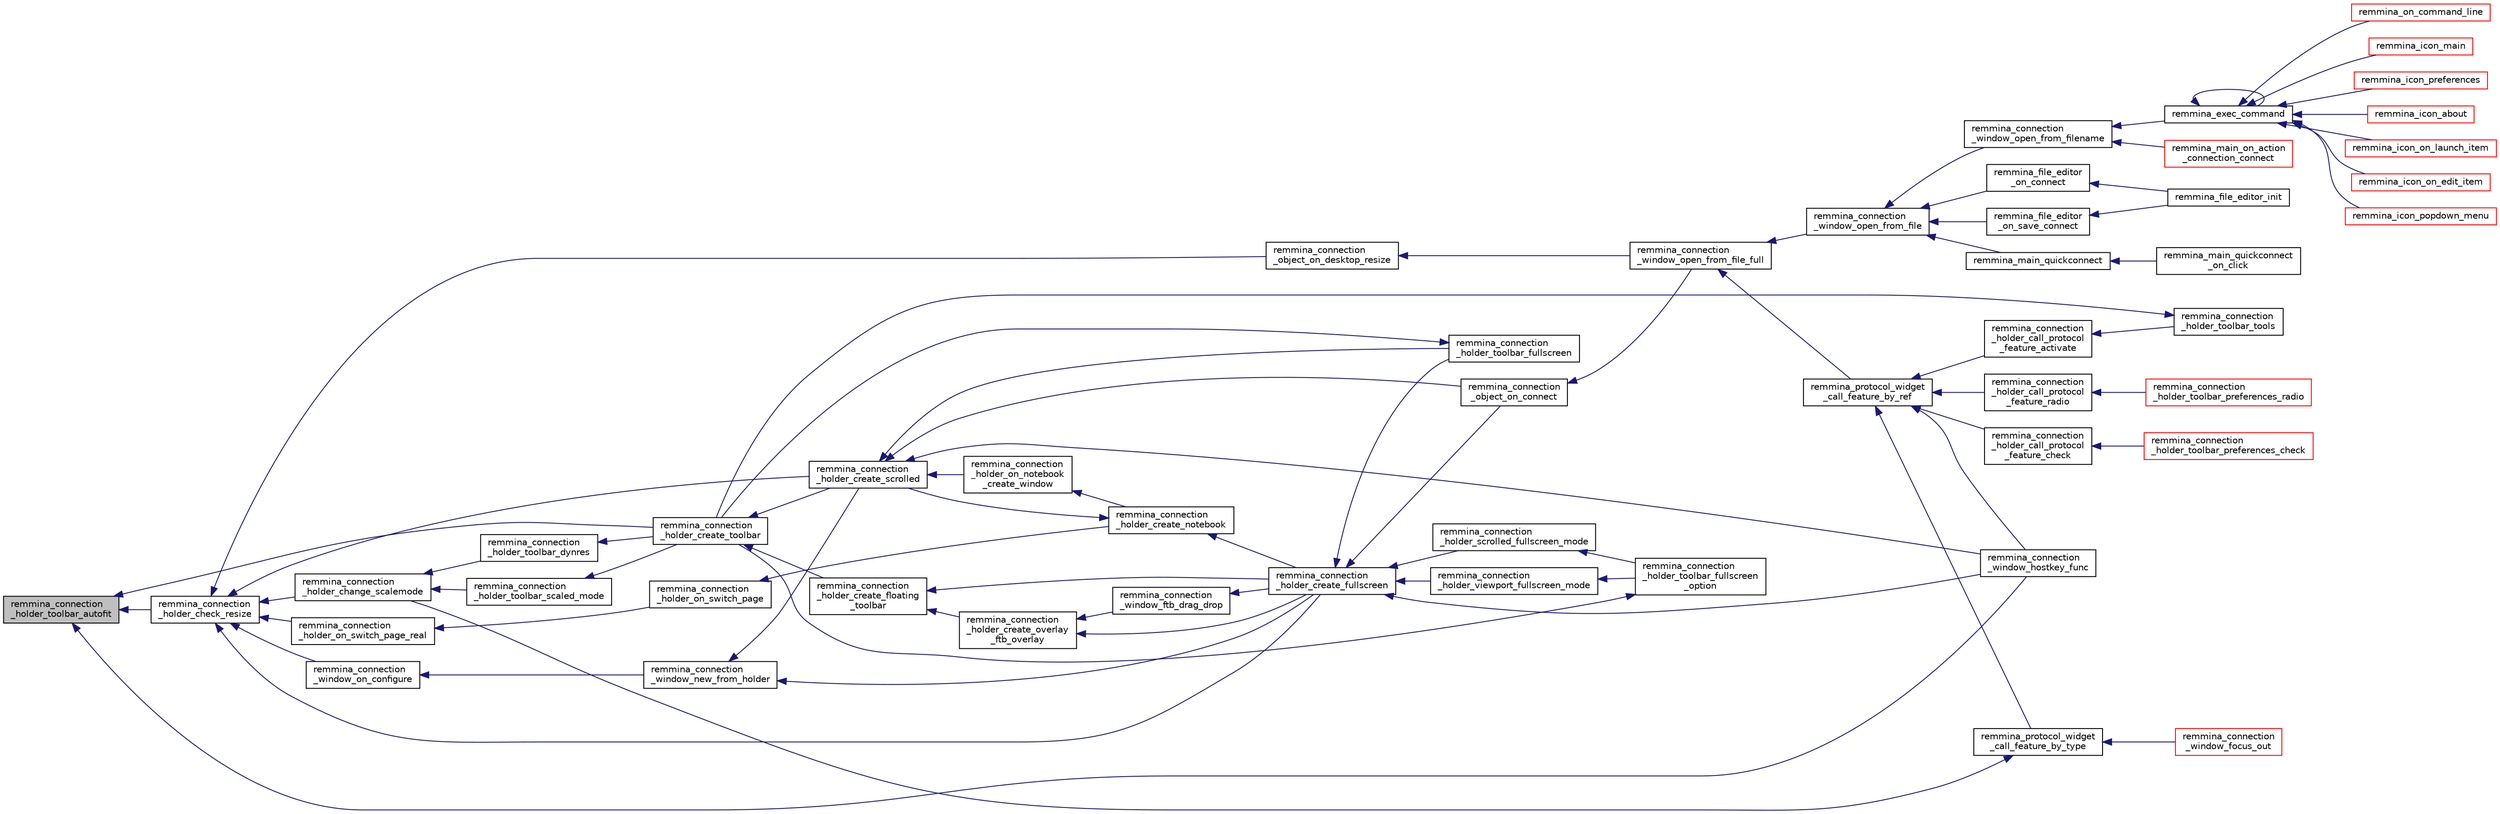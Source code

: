 digraph "remmina_connection_holder_toolbar_autofit"
{
  edge [fontname="Helvetica",fontsize="10",labelfontname="Helvetica",labelfontsize="10"];
  node [fontname="Helvetica",fontsize="10",shape=record];
  rankdir="LR";
  Node6199 [label="remmina_connection\l_holder_toolbar_autofit",height=0.2,width=0.4,color="black", fillcolor="grey75", style="filled", fontcolor="black"];
  Node6199 -> Node6200 [dir="back",color="midnightblue",fontsize="10",style="solid",fontname="Helvetica"];
  Node6200 [label="remmina_connection\l_holder_check_resize",height=0.2,width=0.4,color="black", fillcolor="white", style="filled",URL="$remmina__connection__window_8c.html#adf48e258e535235d29c9638333488920"];
  Node6200 -> Node6201 [dir="back",color="midnightblue",fontsize="10",style="solid",fontname="Helvetica"];
  Node6201 [label="remmina_connection\l_holder_change_scalemode",height=0.2,width=0.4,color="black", fillcolor="white", style="filled",URL="$remmina__connection__window_8c.html#a5565ebedf82eb9f2d54b7f447b4c930e"];
  Node6201 -> Node6202 [dir="back",color="midnightblue",fontsize="10",style="solid",fontname="Helvetica"];
  Node6202 [label="remmina_connection\l_holder_toolbar_dynres",height=0.2,width=0.4,color="black", fillcolor="white", style="filled",URL="$remmina__connection__window_8c.html#a576e3800c7371f63b27e3832848ac4e5"];
  Node6202 -> Node6203 [dir="back",color="midnightblue",fontsize="10",style="solid",fontname="Helvetica"];
  Node6203 [label="remmina_connection\l_holder_create_toolbar",height=0.2,width=0.4,color="black", fillcolor="white", style="filled",URL="$remmina__connection__window_8c.html#af8138da72278e9e9000276e08a6fd984"];
  Node6203 -> Node6204 [dir="back",color="midnightblue",fontsize="10",style="solid",fontname="Helvetica"];
  Node6204 [label="remmina_connection\l_holder_create_floating\l_toolbar",height=0.2,width=0.4,color="black", fillcolor="white", style="filled",URL="$remmina__connection__window_8c.html#a967dca6c1876afc3e6bcb763f9709d43"];
  Node6204 -> Node6205 [dir="back",color="midnightblue",fontsize="10",style="solid",fontname="Helvetica"];
  Node6205 [label="remmina_connection\l_holder_create_overlay\l_ftb_overlay",height=0.2,width=0.4,color="black", fillcolor="white", style="filled",URL="$remmina__connection__window_8c.html#ab2edcb806312b3367c70fbb13c383ae0"];
  Node6205 -> Node6206 [dir="back",color="midnightblue",fontsize="10",style="solid",fontname="Helvetica"];
  Node6206 [label="remmina_connection\l_window_ftb_drag_drop",height=0.2,width=0.4,color="black", fillcolor="white", style="filled",URL="$remmina__connection__window_8c.html#a15c9b2bd929f8f2bb64d0bb6fa60f067"];
  Node6206 -> Node6207 [dir="back",color="midnightblue",fontsize="10",style="solid",fontname="Helvetica"];
  Node6207 [label="remmina_connection\l_holder_create_fullscreen",height=0.2,width=0.4,color="black", fillcolor="white", style="filled",URL="$remmina__connection__window_8c.html#ae67ca4d276339723c1ff87fc224eaccf"];
  Node6207 -> Node6208 [dir="back",color="midnightblue",fontsize="10",style="solid",fontname="Helvetica"];
  Node6208 [label="remmina_connection\l_holder_toolbar_fullscreen",height=0.2,width=0.4,color="black", fillcolor="white", style="filled",URL="$remmina__connection__window_8c.html#a02ac20f50f1b7b816bd7208127efdbee"];
  Node6208 -> Node6203 [dir="back",color="midnightblue",fontsize="10",style="solid",fontname="Helvetica"];
  Node6207 -> Node6209 [dir="back",color="midnightblue",fontsize="10",style="solid",fontname="Helvetica"];
  Node6209 [label="remmina_connection\l_holder_viewport_fullscreen_mode",height=0.2,width=0.4,color="black", fillcolor="white", style="filled",URL="$remmina__connection__window_8c.html#a0e99d0ff8c39f2c6de508eee9ef498c5"];
  Node6209 -> Node6210 [dir="back",color="midnightblue",fontsize="10",style="solid",fontname="Helvetica"];
  Node6210 [label="remmina_connection\l_holder_toolbar_fullscreen\l_option",height=0.2,width=0.4,color="black", fillcolor="white", style="filled",URL="$remmina__connection__window_8c.html#a1415cdcbed0e6fe9a7978586bf132207"];
  Node6210 -> Node6203 [dir="back",color="midnightblue",fontsize="10",style="solid",fontname="Helvetica"];
  Node6207 -> Node6211 [dir="back",color="midnightblue",fontsize="10",style="solid",fontname="Helvetica"];
  Node6211 [label="remmina_connection\l_holder_scrolled_fullscreen_mode",height=0.2,width=0.4,color="black", fillcolor="white", style="filled",URL="$remmina__connection__window_8c.html#aa25cae5c0e15e13b817b925e42a044a9"];
  Node6211 -> Node6210 [dir="back",color="midnightblue",fontsize="10",style="solid",fontname="Helvetica"];
  Node6207 -> Node6212 [dir="back",color="midnightblue",fontsize="10",style="solid",fontname="Helvetica"];
  Node6212 [label="remmina_connection\l_window_hostkey_func",height=0.2,width=0.4,color="black", fillcolor="white", style="filled",URL="$remmina__connection__window_8c.html#abef663d930076deb3105f86dabe2a9c3"];
  Node6207 -> Node6213 [dir="back",color="midnightblue",fontsize="10",style="solid",fontname="Helvetica"];
  Node6213 [label="remmina_connection\l_object_on_connect",height=0.2,width=0.4,color="black", fillcolor="white", style="filled",URL="$remmina__connection__window_8c.html#a0ad685a873ecef95ec13caba17e0c22e"];
  Node6213 -> Node6214 [dir="back",color="midnightblue",fontsize="10",style="solid",fontname="Helvetica"];
  Node6214 [label="remmina_connection\l_window_open_from_file_full",height=0.2,width=0.4,color="black", fillcolor="white", style="filled",URL="$remmina__connection__window_8h.html#adbf2b670ca3bae96a99cb0b36021a961"];
  Node6214 -> Node6215 [dir="back",color="midnightblue",fontsize="10",style="solid",fontname="Helvetica"];
  Node6215 [label="remmina_connection\l_window_open_from_file",height=0.2,width=0.4,color="black", fillcolor="white", style="filled",URL="$remmina__connection__window_8h.html#a1c7f722a89609523cc4de079cc82f23c"];
  Node6215 -> Node6216 [dir="back",color="midnightblue",fontsize="10",style="solid",fontname="Helvetica"];
  Node6216 [label="remmina_connection\l_window_open_from_filename",height=0.2,width=0.4,color="black", fillcolor="white", style="filled",URL="$remmina__connection__window_8h.html#ab0ed27ef360efc7d92906cbabf9da5db"];
  Node6216 -> Node6217 [dir="back",color="midnightblue",fontsize="10",style="solid",fontname="Helvetica"];
  Node6217 [label="remmina_exec_command",height=0.2,width=0.4,color="black", fillcolor="white", style="filled",URL="$remmina__exec_8h.html#a424cabdcff647797061e7482049d62a7"];
  Node6217 -> Node6218 [dir="back",color="midnightblue",fontsize="10",style="solid",fontname="Helvetica"];
  Node6218 [label="remmina_on_command_line",height=0.2,width=0.4,color="red", fillcolor="white", style="filled",URL="$remmina_8c.html#aeb286fc5bd52ab5382ab8cb495dc2914"];
  Node6217 -> Node6217 [dir="back",color="midnightblue",fontsize="10",style="solid",fontname="Helvetica"];
  Node6217 -> Node6220 [dir="back",color="midnightblue",fontsize="10",style="solid",fontname="Helvetica"];
  Node6220 [label="remmina_icon_main",height=0.2,width=0.4,color="red", fillcolor="white", style="filled",URL="$remmina__icon_8c.html#a920476110ab6410c8fc8cf734109e497"];
  Node6217 -> Node6231 [dir="back",color="midnightblue",fontsize="10",style="solid",fontname="Helvetica"];
  Node6231 [label="remmina_icon_preferences",height=0.2,width=0.4,color="red", fillcolor="white", style="filled",URL="$remmina__icon_8c.html#ad3b0e3d12e4854eae05b1afea19da404"];
  Node6217 -> Node6232 [dir="back",color="midnightblue",fontsize="10",style="solid",fontname="Helvetica"];
  Node6232 [label="remmina_icon_about",height=0.2,width=0.4,color="red", fillcolor="white", style="filled",URL="$remmina__icon_8c.html#a5cdf1958ef01e49889bcee2e90e2cf71"];
  Node6217 -> Node6233 [dir="back",color="midnightblue",fontsize="10",style="solid",fontname="Helvetica"];
  Node6233 [label="remmina_icon_on_launch_item",height=0.2,width=0.4,color="red", fillcolor="white", style="filled",URL="$remmina__icon_8c.html#ad1699688680e12abcfd5c74dd2f76d83"];
  Node6217 -> Node6236 [dir="back",color="midnightblue",fontsize="10",style="solid",fontname="Helvetica"];
  Node6236 [label="remmina_icon_on_edit_item",height=0.2,width=0.4,color="red", fillcolor="white", style="filled",URL="$remmina__icon_8c.html#af8708120906a8dc41a7998ebf9ecd129"];
  Node6217 -> Node6237 [dir="back",color="midnightblue",fontsize="10",style="solid",fontname="Helvetica"];
  Node6237 [label="remmina_icon_popdown_menu",height=0.2,width=0.4,color="red", fillcolor="white", style="filled",URL="$remmina__icon_8c.html#a444be76e3c3a065279c5f9abc7fae833"];
  Node6216 -> Node6238 [dir="back",color="midnightblue",fontsize="10",style="solid",fontname="Helvetica"];
  Node6238 [label="remmina_main_on_action\l_connection_connect",height=0.2,width=0.4,color="red", fillcolor="white", style="filled",URL="$remmina__main_8c.html#ae023d1cb099a4f7bee79f13760566cbf"];
  Node6215 -> Node6240 [dir="back",color="midnightblue",fontsize="10",style="solid",fontname="Helvetica"];
  Node6240 [label="remmina_file_editor\l_on_connect",height=0.2,width=0.4,color="black", fillcolor="white", style="filled",URL="$remmina__file__editor_8c.html#a73b8581fd1fd77532b748d91a2951f25"];
  Node6240 -> Node6224 [dir="back",color="midnightblue",fontsize="10",style="solid",fontname="Helvetica"];
  Node6224 [label="remmina_file_editor_init",height=0.2,width=0.4,color="black", fillcolor="white", style="filled",URL="$remmina__file__editor_8c.html#a9afd8d41c66f547320930eb331f3124d"];
  Node6215 -> Node6225 [dir="back",color="midnightblue",fontsize="10",style="solid",fontname="Helvetica"];
  Node6225 [label="remmina_file_editor\l_on_save_connect",height=0.2,width=0.4,color="black", fillcolor="white", style="filled",URL="$remmina__file__editor_8c.html#a57224f3f69f04f398de563b71be6b18e"];
  Node6225 -> Node6224 [dir="back",color="midnightblue",fontsize="10",style="solid",fontname="Helvetica"];
  Node6215 -> Node6241 [dir="back",color="midnightblue",fontsize="10",style="solid",fontname="Helvetica"];
  Node6241 [label="remmina_main_quickconnect",height=0.2,width=0.4,color="black", fillcolor="white", style="filled",URL="$remmina__main_8c.html#a802458852abacebfb16f1f4295806a01"];
  Node6241 -> Node6242 [dir="back",color="midnightblue",fontsize="10",style="solid",fontname="Helvetica"];
  Node6242 [label="remmina_main_quickconnect\l_on_click",height=0.2,width=0.4,color="black", fillcolor="white", style="filled",URL="$remmina__main_8c.html#a210e9e04c7c97cc86412044de31f659d"];
  Node6214 -> Node6243 [dir="back",color="midnightblue",fontsize="10",style="solid",fontname="Helvetica"];
  Node6243 [label="remmina_protocol_widget\l_call_feature_by_ref",height=0.2,width=0.4,color="black", fillcolor="white", style="filled",URL="$remmina__protocol__widget_8h.html#a605b69a9aa4393024369cc5070488692"];
  Node6243 -> Node6244 [dir="back",color="midnightblue",fontsize="10",style="solid",fontname="Helvetica"];
  Node6244 [label="remmina_connection\l_holder_call_protocol\l_feature_radio",height=0.2,width=0.4,color="black", fillcolor="white", style="filled",URL="$remmina__connection__window_8c.html#a86280cb973101817f7410af393bc2f98"];
  Node6244 -> Node6245 [dir="back",color="midnightblue",fontsize="10",style="solid",fontname="Helvetica"];
  Node6245 [label="remmina_connection\l_holder_toolbar_preferences_radio",height=0.2,width=0.4,color="red", fillcolor="white", style="filled",URL="$remmina__connection__window_8c.html#a1ddab4aacc284c606ab237eae9c0b5a9"];
  Node6243 -> Node6247 [dir="back",color="midnightblue",fontsize="10",style="solid",fontname="Helvetica"];
  Node6247 [label="remmina_connection\l_holder_call_protocol\l_feature_check",height=0.2,width=0.4,color="black", fillcolor="white", style="filled",URL="$remmina__connection__window_8c.html#a8d924ded7fe147df8b5f113e2fb1d6e7"];
  Node6247 -> Node6248 [dir="back",color="midnightblue",fontsize="10",style="solid",fontname="Helvetica"];
  Node6248 [label="remmina_connection\l_holder_toolbar_preferences_check",height=0.2,width=0.4,color="red", fillcolor="white", style="filled",URL="$remmina__connection__window_8c.html#ada0dce340f5f1484c496a2357e8a2c69"];
  Node6243 -> Node6249 [dir="back",color="midnightblue",fontsize="10",style="solid",fontname="Helvetica"];
  Node6249 [label="remmina_connection\l_holder_call_protocol\l_feature_activate",height=0.2,width=0.4,color="black", fillcolor="white", style="filled",URL="$remmina__connection__window_8c.html#a4507b43c6fd10bc68d9512c6b253a552"];
  Node6249 -> Node6250 [dir="back",color="midnightblue",fontsize="10",style="solid",fontname="Helvetica"];
  Node6250 [label="remmina_connection\l_holder_toolbar_tools",height=0.2,width=0.4,color="black", fillcolor="white", style="filled",URL="$remmina__connection__window_8c.html#a51cc0b2274049920f67c71047bd76213"];
  Node6250 -> Node6203 [dir="back",color="midnightblue",fontsize="10",style="solid",fontname="Helvetica"];
  Node6243 -> Node6212 [dir="back",color="midnightblue",fontsize="10",style="solid",fontname="Helvetica"];
  Node6243 -> Node6251 [dir="back",color="midnightblue",fontsize="10",style="solid",fontname="Helvetica"];
  Node6251 [label="remmina_protocol_widget\l_call_feature_by_type",height=0.2,width=0.4,color="black", fillcolor="white", style="filled",URL="$remmina__protocol__widget_8h.html#a6a630e96e5b914d60d678ae8eaad4cd9"];
  Node6251 -> Node6201 [dir="back",color="midnightblue",fontsize="10",style="solid",fontname="Helvetica"];
  Node6251 -> Node6252 [dir="back",color="midnightblue",fontsize="10",style="solid",fontname="Helvetica"];
  Node6252 [label="remmina_connection\l_window_focus_out",height=0.2,width=0.4,color="red", fillcolor="white", style="filled",URL="$remmina__connection__window_8c.html#a8c242e0a7ee57ed79099c330d696b43f"];
  Node6205 -> Node6207 [dir="back",color="midnightblue",fontsize="10",style="solid",fontname="Helvetica"];
  Node6204 -> Node6207 [dir="back",color="midnightblue",fontsize="10",style="solid",fontname="Helvetica"];
  Node6203 -> Node6255 [dir="back",color="midnightblue",fontsize="10",style="solid",fontname="Helvetica"];
  Node6255 [label="remmina_connection\l_holder_create_scrolled",height=0.2,width=0.4,color="black", fillcolor="white", style="filled",URL="$remmina__connection__window_8c.html#a57b3656c37df65d276ddd50a16906dc7"];
  Node6255 -> Node6208 [dir="back",color="midnightblue",fontsize="10",style="solid",fontname="Helvetica"];
  Node6255 -> Node6256 [dir="back",color="midnightblue",fontsize="10",style="solid",fontname="Helvetica"];
  Node6256 [label="remmina_connection\l_holder_on_notebook\l_create_window",height=0.2,width=0.4,color="black", fillcolor="white", style="filled",URL="$remmina__connection__window_8c.html#a2f5fc595c1aad851962aa58e2009bcce"];
  Node6256 -> Node6257 [dir="back",color="midnightblue",fontsize="10",style="solid",fontname="Helvetica"];
  Node6257 [label="remmina_connection\l_holder_create_notebook",height=0.2,width=0.4,color="black", fillcolor="white", style="filled",URL="$remmina__connection__window_8c.html#ae616dc409c5775dc73d9a83c1f081705"];
  Node6257 -> Node6255 [dir="back",color="midnightblue",fontsize="10",style="solid",fontname="Helvetica"];
  Node6257 -> Node6207 [dir="back",color="midnightblue",fontsize="10",style="solid",fontname="Helvetica"];
  Node6255 -> Node6212 [dir="back",color="midnightblue",fontsize="10",style="solid",fontname="Helvetica"];
  Node6255 -> Node6213 [dir="back",color="midnightblue",fontsize="10",style="solid",fontname="Helvetica"];
  Node6201 -> Node6259 [dir="back",color="midnightblue",fontsize="10",style="solid",fontname="Helvetica"];
  Node6259 [label="remmina_connection\l_holder_toolbar_scaled_mode",height=0.2,width=0.4,color="black", fillcolor="white", style="filled",URL="$remmina__connection__window_8c.html#ad6136dd7c0867a5a5f1c0b0645632ee4"];
  Node6259 -> Node6203 [dir="back",color="midnightblue",fontsize="10",style="solid",fontname="Helvetica"];
  Node6200 -> Node6260 [dir="back",color="midnightblue",fontsize="10",style="solid",fontname="Helvetica"];
  Node6260 [label="remmina_connection\l_window_on_configure",height=0.2,width=0.4,color="black", fillcolor="white", style="filled",URL="$remmina__connection__window_8c.html#af79fdcdd07b28c1cde08489d7986ca37"];
  Node6260 -> Node6254 [dir="back",color="midnightblue",fontsize="10",style="solid",fontname="Helvetica"];
  Node6254 [label="remmina_connection\l_window_new_from_holder",height=0.2,width=0.4,color="black", fillcolor="white", style="filled",URL="$remmina__connection__window_8c.html#a0ff4775a640861c11f2bc9f4e4680ed5"];
  Node6254 -> Node6255 [dir="back",color="midnightblue",fontsize="10",style="solid",fontname="Helvetica"];
  Node6254 -> Node6207 [dir="back",color="midnightblue",fontsize="10",style="solid",fontname="Helvetica"];
  Node6200 -> Node6261 [dir="back",color="midnightblue",fontsize="10",style="solid",fontname="Helvetica"];
  Node6261 [label="remmina_connection\l_holder_on_switch_page_real",height=0.2,width=0.4,color="black", fillcolor="white", style="filled",URL="$remmina__connection__window_8c.html#af0cc437cd94ed03047f1e2b195317b54"];
  Node6261 -> Node6262 [dir="back",color="midnightblue",fontsize="10",style="solid",fontname="Helvetica"];
  Node6262 [label="remmina_connection\l_holder_on_switch_page",height=0.2,width=0.4,color="black", fillcolor="white", style="filled",URL="$remmina__connection__window_8c.html#ac93e70cd6f65ebb4bee3827240cf1c05"];
  Node6262 -> Node6257 [dir="back",color="midnightblue",fontsize="10",style="solid",fontname="Helvetica"];
  Node6200 -> Node6255 [dir="back",color="midnightblue",fontsize="10",style="solid",fontname="Helvetica"];
  Node6200 -> Node6207 [dir="back",color="midnightblue",fontsize="10",style="solid",fontname="Helvetica"];
  Node6200 -> Node6263 [dir="back",color="midnightblue",fontsize="10",style="solid",fontname="Helvetica"];
  Node6263 [label="remmina_connection\l_object_on_desktop_resize",height=0.2,width=0.4,color="black", fillcolor="white", style="filled",URL="$remmina__connection__window_8c.html#a3bb0386b166904eb00902d08d6c959a5"];
  Node6263 -> Node6214 [dir="back",color="midnightblue",fontsize="10",style="solid",fontname="Helvetica"];
  Node6199 -> Node6203 [dir="back",color="midnightblue",fontsize="10",style="solid",fontname="Helvetica"];
  Node6199 -> Node6212 [dir="back",color="midnightblue",fontsize="10",style="solid",fontname="Helvetica"];
}
